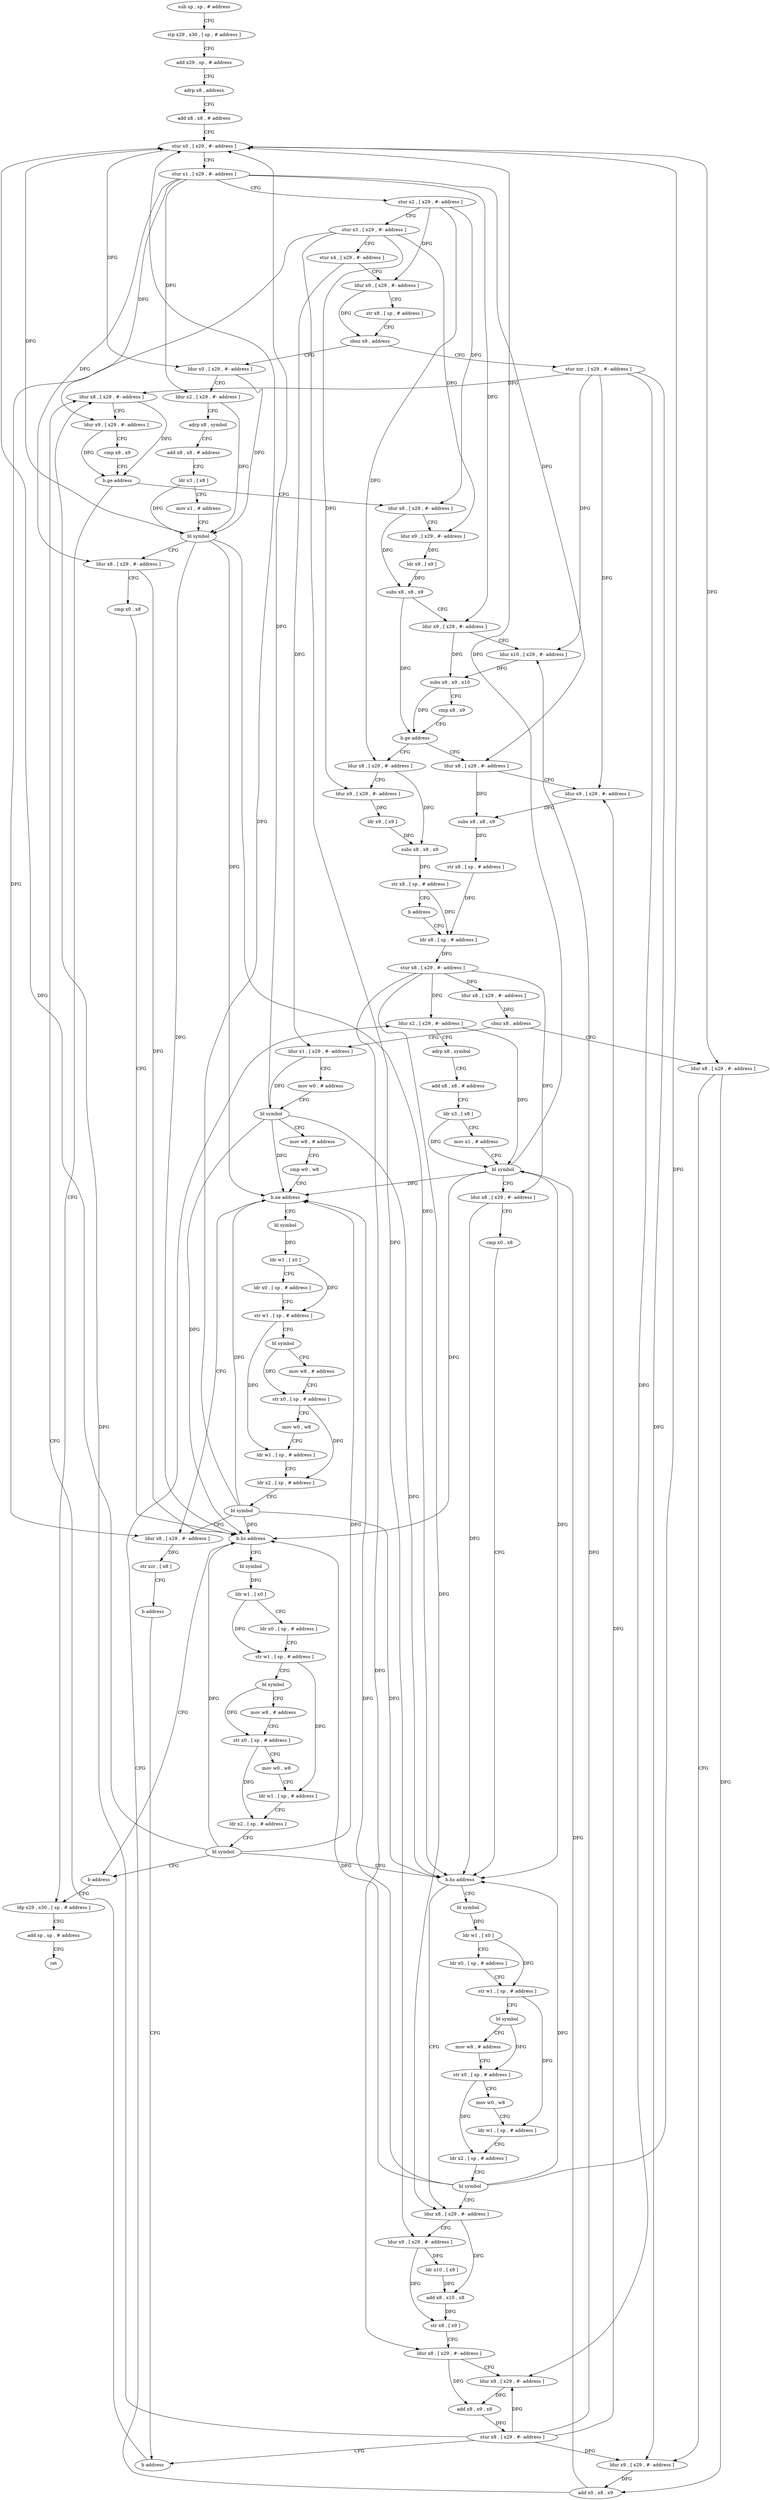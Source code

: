digraph "func" {
"4203528" [label = "sub sp , sp , # address" ]
"4203532" [label = "stp x29 , x30 , [ sp , # address ]" ]
"4203536" [label = "add x29 , sp , # address" ]
"4203540" [label = "adrp x8 , address" ]
"4203544" [label = "add x8 , x8 , # address" ]
"4203548" [label = "stur x0 , [ x29 , #- address ]" ]
"4203552" [label = "stur x1 , [ x29 , #- address ]" ]
"4203556" [label = "stur x2 , [ x29 , #- address ]" ]
"4203560" [label = "stur x3 , [ x29 , #- address ]" ]
"4203564" [label = "stur x4 , [ x29 , #- address ]" ]
"4203568" [label = "ldur x9 , [ x29 , #- address ]" ]
"4203572" [label = "str x8 , [ sp , # address ]" ]
"4203576" [label = "cbnz x9 , address" ]
"4203668" [label = "stur xzr , [ x29 , #- address ]" ]
"4203580" [label = "ldur x0 , [ x29 , #- address ]" ]
"4203672" [label = "ldur x8 , [ x29 , #- address ]" ]
"4203584" [label = "ldur x2 , [ x29 , #- address ]" ]
"4203588" [label = "adrp x8 , symbol" ]
"4203592" [label = "add x8 , x8 , # address" ]
"4203596" [label = "ldr x3 , [ x8 ]" ]
"4203600" [label = "mov x1 , # address" ]
"4203604" [label = "bl symbol" ]
"4203608" [label = "ldur x8 , [ x29 , #- address ]" ]
"4203612" [label = "cmp x0 , x8" ]
"4203616" [label = "b.hs address" ]
"4203664" [label = "b address" ]
"4203620" [label = "bl symbol" ]
"4203992" [label = "ldp x29 , x30 , [ sp , # address ]" ]
"4203996" [label = "add sp , sp , # address" ]
"4204000" [label = "ret" ]
"4203688" [label = "ldur x8 , [ x29 , #- address ]" ]
"4203692" [label = "ldur x9 , [ x29 , #- address ]" ]
"4203696" [label = "ldr x9 , [ x9 ]" ]
"4203700" [label = "subs x8 , x8 , x9" ]
"4203704" [label = "ldur x9 , [ x29 , #- address ]" ]
"4203708" [label = "ldur x10 , [ x29 , #- address ]" ]
"4203712" [label = "subs x9 , x9 , x10" ]
"4203716" [label = "cmp x8 , x9" ]
"4203720" [label = "b.ge address" ]
"4203748" [label = "ldur x8 , [ x29 , #- address ]" ]
"4203724" [label = "ldur x8 , [ x29 , #- address ]" ]
"4203624" [label = "ldr w1 , [ x0 ]" ]
"4203628" [label = "ldr x0 , [ sp , # address ]" ]
"4203632" [label = "str w1 , [ sp , # address ]" ]
"4203636" [label = "bl symbol" ]
"4203640" [label = "mov w8 , # address" ]
"4203644" [label = "str x0 , [ sp , # address ]" ]
"4203648" [label = "mov w0 , w8" ]
"4203652" [label = "ldr w1 , [ sp , # address ]" ]
"4203656" [label = "ldr x2 , [ sp , # address ]" ]
"4203660" [label = "bl symbol" ]
"4203752" [label = "ldur x9 , [ x29 , #- address ]" ]
"4203756" [label = "subs x8 , x8 , x9" ]
"4203760" [label = "str x8 , [ sp , # address ]" ]
"4203764" [label = "ldr x8 , [ sp , # address ]" ]
"4203728" [label = "ldur x9 , [ x29 , #- address ]" ]
"4203732" [label = "ldr x9 , [ x9 ]" ]
"4203736" [label = "subs x8 , x8 , x9" ]
"4203740" [label = "str x8 , [ sp , # address ]" ]
"4203744" [label = "b address" ]
"4203860" [label = "ldur x8 , [ x29 , #- address ]" ]
"4203864" [label = "ldur x9 , [ x29 , #- address ]" ]
"4203868" [label = "add x0 , x8 , x9" ]
"4203872" [label = "ldur x2 , [ x29 , #- address ]" ]
"4203876" [label = "adrp x8 , symbol" ]
"4203880" [label = "add x8 , x8 , # address" ]
"4203884" [label = "ldr x3 , [ x8 ]" ]
"4203888" [label = "mov x1 , # address" ]
"4203892" [label = "bl symbol" ]
"4203896" [label = "ldur x8 , [ x29 , #- address ]" ]
"4203900" [label = "cmp x0 , x8" ]
"4203904" [label = "b.hs address" ]
"4203952" [label = "ldur x8 , [ x29 , #- address ]" ]
"4203908" [label = "bl symbol" ]
"4203780" [label = "ldur x1 , [ x29 , #- address ]" ]
"4203784" [label = "mov w0 , # address" ]
"4203788" [label = "bl symbol" ]
"4203792" [label = "mov w8 , # address" ]
"4203796" [label = "cmp w0 , w8" ]
"4203800" [label = "b.ne address" ]
"4203848" [label = "ldur x8 , [ x29 , #- address ]" ]
"4203804" [label = "bl symbol" ]
"4203768" [label = "stur x8 , [ x29 , #- address ]" ]
"4203772" [label = "ldur x8 , [ x29 , #- address ]" ]
"4203776" [label = "cbnz x8 , address" ]
"4203956" [label = "ldur x9 , [ x29 , #- address ]" ]
"4203960" [label = "ldr x10 , [ x9 ]" ]
"4203964" [label = "add x8 , x10 , x8" ]
"4203968" [label = "str x8 , [ x9 ]" ]
"4203972" [label = "ldur x8 , [ x29 , #- address ]" ]
"4203976" [label = "ldur x9 , [ x29 , #- address ]" ]
"4203980" [label = "add x8 , x9 , x8" ]
"4203984" [label = "stur x8 , [ x29 , #- address ]" ]
"4203988" [label = "b address" ]
"4203912" [label = "ldr w1 , [ x0 ]" ]
"4203916" [label = "ldr x0 , [ sp , # address ]" ]
"4203920" [label = "str w1 , [ sp , # address ]" ]
"4203924" [label = "bl symbol" ]
"4203928" [label = "mov w8 , # address" ]
"4203932" [label = "str x0 , [ sp , # address ]" ]
"4203936" [label = "mov w0 , w8" ]
"4203940" [label = "ldr w1 , [ sp , # address ]" ]
"4203944" [label = "ldr x2 , [ sp , # address ]" ]
"4203948" [label = "bl symbol" ]
"4203852" [label = "str xzr , [ x8 ]" ]
"4203856" [label = "b address" ]
"4203808" [label = "ldr w1 , [ x0 ]" ]
"4203812" [label = "ldr x0 , [ sp , # address ]" ]
"4203816" [label = "str w1 , [ sp , # address ]" ]
"4203820" [label = "bl symbol" ]
"4203824" [label = "mov w8 , # address" ]
"4203828" [label = "str x0 , [ sp , # address ]" ]
"4203832" [label = "mov w0 , w8" ]
"4203836" [label = "ldr w1 , [ sp , # address ]" ]
"4203840" [label = "ldr x2 , [ sp , # address ]" ]
"4203844" [label = "bl symbol" ]
"4203676" [label = "ldur x9 , [ x29 , #- address ]" ]
"4203680" [label = "cmp x8 , x9" ]
"4203684" [label = "b.ge address" ]
"4203528" -> "4203532" [ label = "CFG" ]
"4203532" -> "4203536" [ label = "CFG" ]
"4203536" -> "4203540" [ label = "CFG" ]
"4203540" -> "4203544" [ label = "CFG" ]
"4203544" -> "4203548" [ label = "CFG" ]
"4203548" -> "4203552" [ label = "CFG" ]
"4203548" -> "4203580" [ label = "DFG" ]
"4203548" -> "4203860" [ label = "DFG" ]
"4203552" -> "4203556" [ label = "CFG" ]
"4203552" -> "4203584" [ label = "DFG" ]
"4203552" -> "4203608" [ label = "DFG" ]
"4203552" -> "4203676" [ label = "DFG" ]
"4203552" -> "4203704" [ label = "DFG" ]
"4203552" -> "4203748" [ label = "DFG" ]
"4203556" -> "4203560" [ label = "CFG" ]
"4203556" -> "4203568" [ label = "DFG" ]
"4203556" -> "4203688" [ label = "DFG" ]
"4203556" -> "4203724" [ label = "DFG" ]
"4203560" -> "4203564" [ label = "CFG" ]
"4203560" -> "4203692" [ label = "DFG" ]
"4203560" -> "4203728" [ label = "DFG" ]
"4203560" -> "4203956" [ label = "DFG" ]
"4203560" -> "4203848" [ label = "DFG" ]
"4203564" -> "4203568" [ label = "CFG" ]
"4203564" -> "4203780" [ label = "DFG" ]
"4203568" -> "4203572" [ label = "CFG" ]
"4203568" -> "4203576" [ label = "DFG" ]
"4203572" -> "4203576" [ label = "CFG" ]
"4203576" -> "4203668" [ label = "CFG" ]
"4203576" -> "4203580" [ label = "CFG" ]
"4203668" -> "4203672" [ label = "DFG" ]
"4203668" -> "4203708" [ label = "DFG" ]
"4203668" -> "4203752" [ label = "DFG" ]
"4203668" -> "4203864" [ label = "DFG" ]
"4203668" -> "4203976" [ label = "DFG" ]
"4203580" -> "4203584" [ label = "CFG" ]
"4203580" -> "4203604" [ label = "DFG" ]
"4203672" -> "4203676" [ label = "CFG" ]
"4203672" -> "4203684" [ label = "DFG" ]
"4203584" -> "4203588" [ label = "CFG" ]
"4203584" -> "4203604" [ label = "DFG" ]
"4203588" -> "4203592" [ label = "CFG" ]
"4203592" -> "4203596" [ label = "CFG" ]
"4203596" -> "4203600" [ label = "CFG" ]
"4203596" -> "4203604" [ label = "DFG" ]
"4203600" -> "4203604" [ label = "CFG" ]
"4203604" -> "4203608" [ label = "CFG" ]
"4203604" -> "4203548" [ label = "DFG" ]
"4203604" -> "4203616" [ label = "DFG" ]
"4203604" -> "4203904" [ label = "DFG" ]
"4203604" -> "4203800" [ label = "DFG" ]
"4203608" -> "4203612" [ label = "CFG" ]
"4203608" -> "4203616" [ label = "DFG" ]
"4203612" -> "4203616" [ label = "CFG" ]
"4203616" -> "4203664" [ label = "CFG" ]
"4203616" -> "4203620" [ label = "CFG" ]
"4203664" -> "4203992" [ label = "CFG" ]
"4203620" -> "4203624" [ label = "DFG" ]
"4203992" -> "4203996" [ label = "CFG" ]
"4203996" -> "4204000" [ label = "CFG" ]
"4203688" -> "4203692" [ label = "CFG" ]
"4203688" -> "4203700" [ label = "DFG" ]
"4203692" -> "4203696" [ label = "DFG" ]
"4203696" -> "4203700" [ label = "DFG" ]
"4203700" -> "4203704" [ label = "CFG" ]
"4203700" -> "4203720" [ label = "DFG" ]
"4203704" -> "4203708" [ label = "CFG" ]
"4203704" -> "4203712" [ label = "DFG" ]
"4203708" -> "4203712" [ label = "DFG" ]
"4203712" -> "4203716" [ label = "CFG" ]
"4203712" -> "4203720" [ label = "DFG" ]
"4203716" -> "4203720" [ label = "CFG" ]
"4203720" -> "4203748" [ label = "CFG" ]
"4203720" -> "4203724" [ label = "CFG" ]
"4203748" -> "4203752" [ label = "CFG" ]
"4203748" -> "4203756" [ label = "DFG" ]
"4203724" -> "4203728" [ label = "CFG" ]
"4203724" -> "4203736" [ label = "DFG" ]
"4203624" -> "4203628" [ label = "CFG" ]
"4203624" -> "4203632" [ label = "DFG" ]
"4203628" -> "4203632" [ label = "CFG" ]
"4203632" -> "4203636" [ label = "CFG" ]
"4203632" -> "4203652" [ label = "DFG" ]
"4203636" -> "4203640" [ label = "CFG" ]
"4203636" -> "4203644" [ label = "DFG" ]
"4203640" -> "4203644" [ label = "CFG" ]
"4203644" -> "4203648" [ label = "CFG" ]
"4203644" -> "4203656" [ label = "DFG" ]
"4203648" -> "4203652" [ label = "CFG" ]
"4203652" -> "4203656" [ label = "CFG" ]
"4203656" -> "4203660" [ label = "CFG" ]
"4203660" -> "4203664" [ label = "CFG" ]
"4203660" -> "4203548" [ label = "DFG" ]
"4203660" -> "4203616" [ label = "DFG" ]
"4203660" -> "4203904" [ label = "DFG" ]
"4203660" -> "4203800" [ label = "DFG" ]
"4203752" -> "4203756" [ label = "DFG" ]
"4203756" -> "4203760" [ label = "DFG" ]
"4203760" -> "4203764" [ label = "DFG" ]
"4203764" -> "4203768" [ label = "DFG" ]
"4203728" -> "4203732" [ label = "DFG" ]
"4203732" -> "4203736" [ label = "DFG" ]
"4203736" -> "4203740" [ label = "DFG" ]
"4203740" -> "4203744" [ label = "CFG" ]
"4203740" -> "4203764" [ label = "DFG" ]
"4203744" -> "4203764" [ label = "CFG" ]
"4203860" -> "4203864" [ label = "CFG" ]
"4203860" -> "4203868" [ label = "DFG" ]
"4203864" -> "4203868" [ label = "DFG" ]
"4203868" -> "4203872" [ label = "CFG" ]
"4203868" -> "4203892" [ label = "DFG" ]
"4203872" -> "4203876" [ label = "CFG" ]
"4203872" -> "4203892" [ label = "DFG" ]
"4203876" -> "4203880" [ label = "CFG" ]
"4203880" -> "4203884" [ label = "CFG" ]
"4203884" -> "4203888" [ label = "CFG" ]
"4203884" -> "4203892" [ label = "DFG" ]
"4203888" -> "4203892" [ label = "CFG" ]
"4203892" -> "4203896" [ label = "CFG" ]
"4203892" -> "4203548" [ label = "DFG" ]
"4203892" -> "4203616" [ label = "DFG" ]
"4203892" -> "4203904" [ label = "DFG" ]
"4203892" -> "4203800" [ label = "DFG" ]
"4203896" -> "4203900" [ label = "CFG" ]
"4203896" -> "4203904" [ label = "DFG" ]
"4203900" -> "4203904" [ label = "CFG" ]
"4203904" -> "4203952" [ label = "CFG" ]
"4203904" -> "4203908" [ label = "CFG" ]
"4203952" -> "4203956" [ label = "CFG" ]
"4203952" -> "4203964" [ label = "DFG" ]
"4203908" -> "4203912" [ label = "DFG" ]
"4203780" -> "4203784" [ label = "CFG" ]
"4203780" -> "4203788" [ label = "DFG" ]
"4203784" -> "4203788" [ label = "CFG" ]
"4203788" -> "4203792" [ label = "CFG" ]
"4203788" -> "4203548" [ label = "DFG" ]
"4203788" -> "4203616" [ label = "DFG" ]
"4203788" -> "4203904" [ label = "DFG" ]
"4203788" -> "4203800" [ label = "DFG" ]
"4203792" -> "4203796" [ label = "CFG" ]
"4203796" -> "4203800" [ label = "CFG" ]
"4203800" -> "4203848" [ label = "CFG" ]
"4203800" -> "4203804" [ label = "CFG" ]
"4203848" -> "4203852" [ label = "DFG" ]
"4203804" -> "4203808" [ label = "DFG" ]
"4203768" -> "4203772" [ label = "DFG" ]
"4203768" -> "4203872" [ label = "DFG" ]
"4203768" -> "4203896" [ label = "DFG" ]
"4203768" -> "4203952" [ label = "DFG" ]
"4203768" -> "4203972" [ label = "DFG" ]
"4203772" -> "4203776" [ label = "DFG" ]
"4203776" -> "4203860" [ label = "CFG" ]
"4203776" -> "4203780" [ label = "CFG" ]
"4203956" -> "4203960" [ label = "DFG" ]
"4203956" -> "4203968" [ label = "DFG" ]
"4203960" -> "4203964" [ label = "DFG" ]
"4203964" -> "4203968" [ label = "DFG" ]
"4203968" -> "4203972" [ label = "CFG" ]
"4203972" -> "4203976" [ label = "CFG" ]
"4203972" -> "4203980" [ label = "DFG" ]
"4203976" -> "4203980" [ label = "DFG" ]
"4203980" -> "4203984" [ label = "DFG" ]
"4203984" -> "4203988" [ label = "CFG" ]
"4203984" -> "4203672" [ label = "DFG" ]
"4203984" -> "4203708" [ label = "DFG" ]
"4203984" -> "4203752" [ label = "DFG" ]
"4203984" -> "4203864" [ label = "DFG" ]
"4203984" -> "4203976" [ label = "DFG" ]
"4203988" -> "4203672" [ label = "CFG" ]
"4203912" -> "4203916" [ label = "CFG" ]
"4203912" -> "4203920" [ label = "DFG" ]
"4203916" -> "4203920" [ label = "CFG" ]
"4203920" -> "4203924" [ label = "CFG" ]
"4203920" -> "4203940" [ label = "DFG" ]
"4203924" -> "4203928" [ label = "CFG" ]
"4203924" -> "4203932" [ label = "DFG" ]
"4203928" -> "4203932" [ label = "CFG" ]
"4203932" -> "4203936" [ label = "CFG" ]
"4203932" -> "4203944" [ label = "DFG" ]
"4203936" -> "4203940" [ label = "CFG" ]
"4203940" -> "4203944" [ label = "CFG" ]
"4203944" -> "4203948" [ label = "CFG" ]
"4203948" -> "4203952" [ label = "CFG" ]
"4203948" -> "4203548" [ label = "DFG" ]
"4203948" -> "4203800" [ label = "DFG" ]
"4203948" -> "4203616" [ label = "DFG" ]
"4203948" -> "4203904" [ label = "DFG" ]
"4203852" -> "4203856" [ label = "CFG" ]
"4203856" -> "4203988" [ label = "CFG" ]
"4203808" -> "4203812" [ label = "CFG" ]
"4203808" -> "4203816" [ label = "DFG" ]
"4203812" -> "4203816" [ label = "CFG" ]
"4203816" -> "4203820" [ label = "CFG" ]
"4203816" -> "4203836" [ label = "DFG" ]
"4203820" -> "4203824" [ label = "CFG" ]
"4203820" -> "4203828" [ label = "DFG" ]
"4203824" -> "4203828" [ label = "CFG" ]
"4203828" -> "4203832" [ label = "CFG" ]
"4203828" -> "4203840" [ label = "DFG" ]
"4203832" -> "4203836" [ label = "CFG" ]
"4203836" -> "4203840" [ label = "CFG" ]
"4203840" -> "4203844" [ label = "CFG" ]
"4203844" -> "4203848" [ label = "CFG" ]
"4203844" -> "4203548" [ label = "DFG" ]
"4203844" -> "4203800" [ label = "DFG" ]
"4203844" -> "4203616" [ label = "DFG" ]
"4203844" -> "4203904" [ label = "DFG" ]
"4203676" -> "4203680" [ label = "CFG" ]
"4203676" -> "4203684" [ label = "DFG" ]
"4203680" -> "4203684" [ label = "CFG" ]
"4203684" -> "4203992" [ label = "CFG" ]
"4203684" -> "4203688" [ label = "CFG" ]
}
